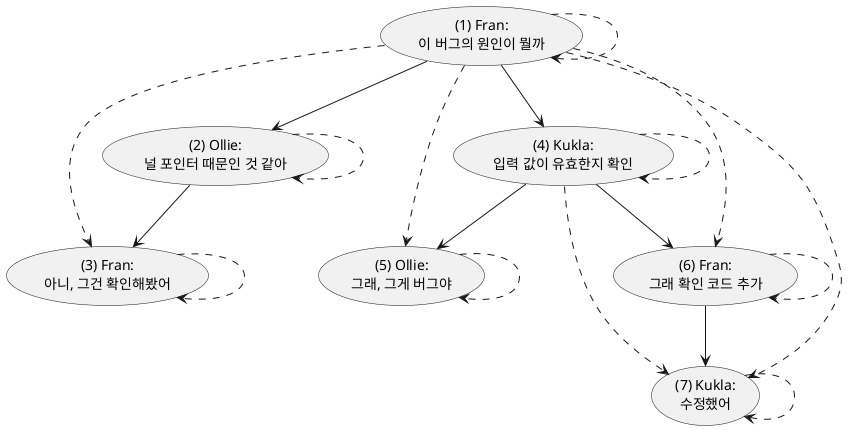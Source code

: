 @startuml
top to bottom direction
usecase "(1) Fran:\n이 버그의 원인이 뭘까" as 1
usecase "(2) Ollie:\n널 포인터 때문인 것 같아" as 2
usecase "(3) Fran:\n아니, 그건 확인해봤어" as 3
usecase "(4) Kukla:\n입력 값이 유효한지 확인" as 4
usecase "(5) Ollie:\n그래, 그게 버그야" as 5
usecase "(6) Fran:\n그래 확인 코드 추가" as 6
usecase "(7) Kukla:\n수정했어" as 7

1 --> 2
1 --> 4
2 --> 3
4 --> 5
4 --> 6
6 --> 7
1 ..> 1
1 ..> 3
2 ..> 2
3 .> 3
4 ..> 4
5 ..> 5
1 ..> 6
1 ..> 7
6 ..> 6
4 ..> 7
7 ..> 7
1 ..> 5
@enduml